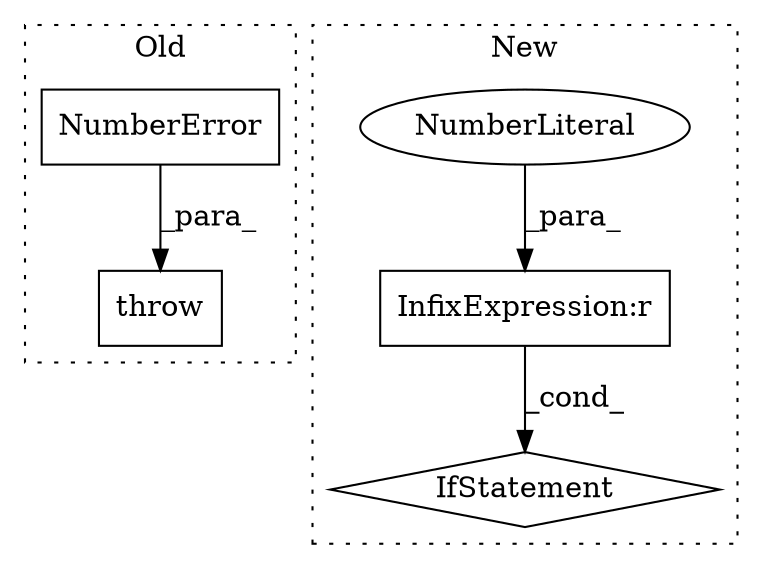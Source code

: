 digraph G {
subgraph cluster0 {
1 [label="NumberError" a="32" s="6523,6583" l="12,1" shape="box"];
5 [label="throw" a="53" s="6517" l="6" shape="box"];
label = "Old";
style="dotted";
}
subgraph cluster1 {
2 [label="IfStatement" a="25" s="7245,7262" l="4,2" shape="diamond"];
3 [label="InfixExpression:r" a="27" s="7256" l="3" shape="box"];
4 [label="NumberLiteral" a="34" s="7259" l="3" shape="ellipse"];
label = "New";
style="dotted";
}
1 -> 5 [label="_para_"];
3 -> 2 [label="_cond_"];
4 -> 3 [label="_para_"];
}